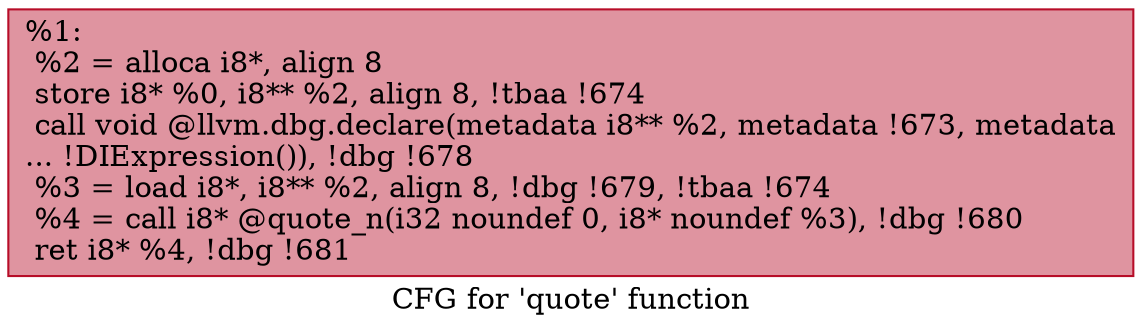 digraph "CFG for 'quote' function" {
	label="CFG for 'quote' function";

	Node0xac3540 [shape=record,color="#b70d28ff", style=filled, fillcolor="#b70d2870",label="{%1:\l  %2 = alloca i8*, align 8\l  store i8* %0, i8** %2, align 8, !tbaa !674\l  call void @llvm.dbg.declare(metadata i8** %2, metadata !673, metadata\l... !DIExpression()), !dbg !678\l  %3 = load i8*, i8** %2, align 8, !dbg !679, !tbaa !674\l  %4 = call i8* @quote_n(i32 noundef 0, i8* noundef %3), !dbg !680\l  ret i8* %4, !dbg !681\l}"];
}
